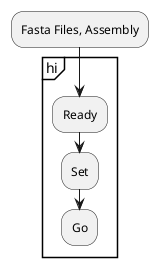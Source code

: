 @startuml
:Fasta Files, Assembly;
Partition "hi" {
        :Ready;
        :Set;
        :Go;
}
@enduml
